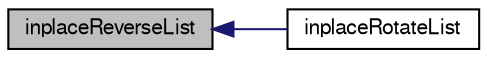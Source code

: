 digraph "inplaceReverseList"
{
  bgcolor="transparent";
  edge [fontname="FreeSans",fontsize="10",labelfontname="FreeSans",labelfontsize="10"];
  node [fontname="FreeSans",fontsize="10",shape=record];
  rankdir="LR";
  Node11821 [label="inplaceReverseList",height=0.2,width=0.4,color="black", fillcolor="grey75", style="filled", fontcolor="black"];
  Node11821 -> Node11822 [dir="back",color="midnightblue",fontsize="10",style="solid",fontname="FreeSans"];
  Node11822 [label="inplaceRotateList",height=0.2,width=0.4,color="black",URL="$a21124.html#a578d30fe5dd493c7d8971ad23c543850",tooltip="Inplace reversal of a list using the Reversal Block Swapping algorithm. "];
}
